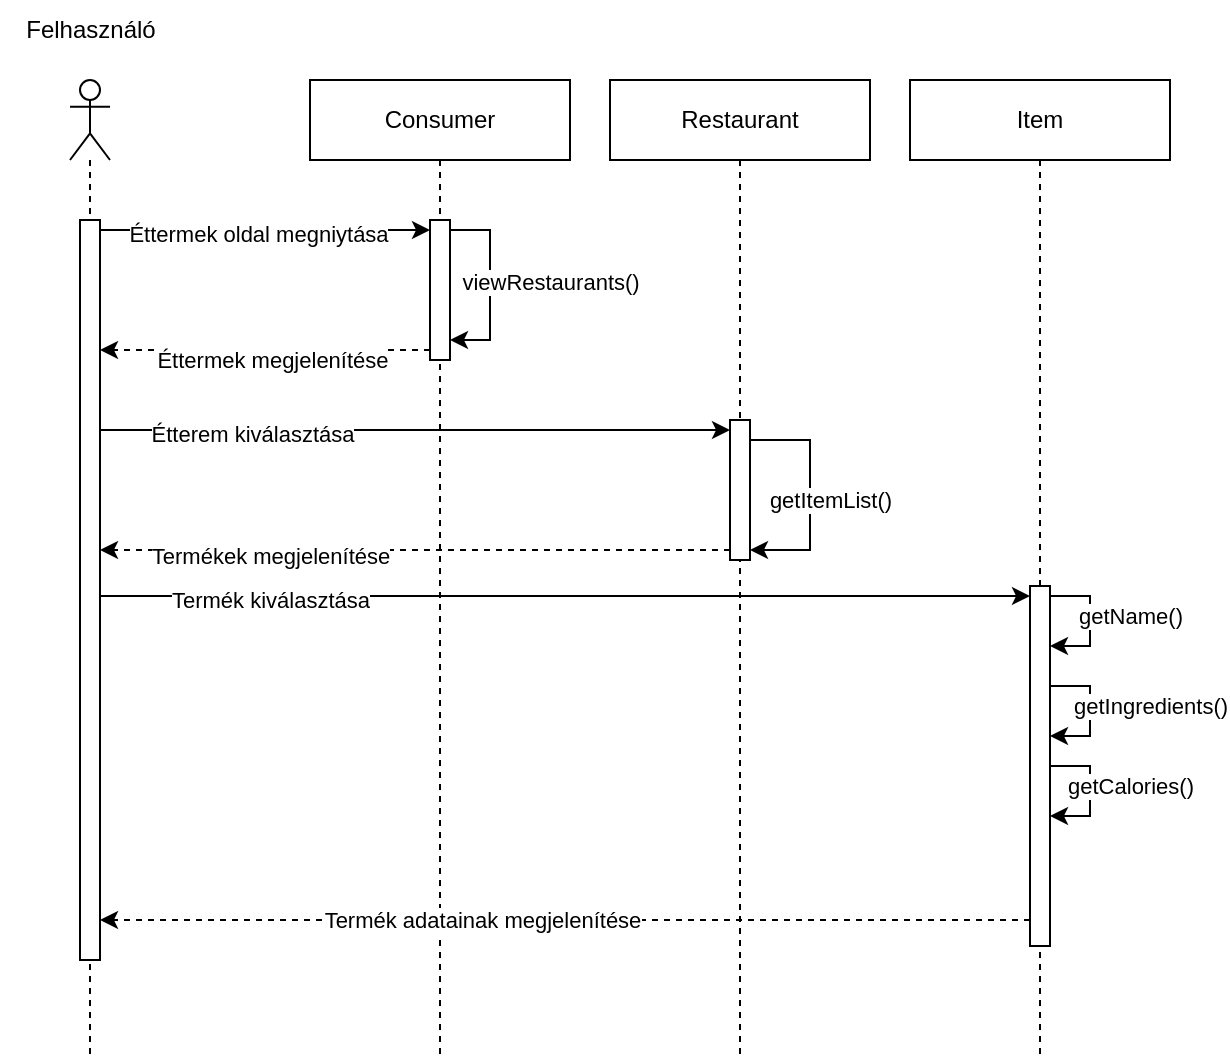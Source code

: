 <mxfile version="24.7.8">
  <diagram name="Page-1" id="2YBvvXClWsGukQMizWep">
    <mxGraphModel dx="607" dy="752" grid="1" gridSize="10" guides="1" tooltips="1" connect="1" arrows="1" fold="1" page="1" pageScale="1" pageWidth="850" pageHeight="1100" math="0" shadow="0">
      <root>
        <mxCell id="0" />
        <mxCell id="1" parent="0" />
        <mxCell id="u_cEk-GZpv3y1ext58gh-7" value="" style="shape=umlLifeline;perimeter=lifelinePerimeter;whiteSpace=wrap;html=1;container=1;dropTarget=0;collapsible=0;recursiveResize=0;outlineConnect=0;portConstraint=eastwest;newEdgeStyle={&quot;curved&quot;:0,&quot;rounded&quot;:0};participant=umlActor;" vertex="1" parent="1">
          <mxGeometry x="60" y="100" width="20" height="490" as="geometry" />
        </mxCell>
        <mxCell id="u_cEk-GZpv3y1ext58gh-8" value="" style="html=1;points=[[0,0,0,0,5],[0,1,0,0,-5],[1,0,0,0,5],[1,1,0,0,-5]];perimeter=orthogonalPerimeter;outlineConnect=0;targetShapes=umlLifeline;portConstraint=eastwest;newEdgeStyle={&quot;curved&quot;:0,&quot;rounded&quot;:0};" vertex="1" parent="u_cEk-GZpv3y1ext58gh-7">
          <mxGeometry x="5" y="70" width="10" height="370" as="geometry" />
        </mxCell>
        <mxCell id="u_cEk-GZpv3y1ext58gh-9" value="Felhasználó" style="text;html=1;align=center;verticalAlign=middle;resizable=0;points=[];autosize=1;strokeColor=none;fillColor=none;" vertex="1" parent="1">
          <mxGeometry x="25" y="60" width="90" height="30" as="geometry" />
        </mxCell>
        <mxCell id="u_cEk-GZpv3y1ext58gh-10" value="Consumer" style="shape=umlLifeline;perimeter=lifelinePerimeter;whiteSpace=wrap;html=1;container=1;dropTarget=0;collapsible=0;recursiveResize=0;outlineConnect=0;portConstraint=eastwest;newEdgeStyle={&quot;curved&quot;:0,&quot;rounded&quot;:0};" vertex="1" parent="1">
          <mxGeometry x="180" y="100" width="130" height="490" as="geometry" />
        </mxCell>
        <mxCell id="u_cEk-GZpv3y1ext58gh-12" value="" style="html=1;points=[[0,0,0,0,5],[0,1,0,0,-5],[1,0,0,0,5],[1,1,0,0,-5]];perimeter=orthogonalPerimeter;outlineConnect=0;targetShapes=umlLifeline;portConstraint=eastwest;newEdgeStyle={&quot;curved&quot;:0,&quot;rounded&quot;:0};" vertex="1" parent="u_cEk-GZpv3y1ext58gh-10">
          <mxGeometry x="60" y="70" width="10" height="70" as="geometry" />
        </mxCell>
        <mxCell id="u_cEk-GZpv3y1ext58gh-18" style="edgeStyle=orthogonalEdgeStyle;rounded=0;orthogonalLoop=1;jettySize=auto;html=1;curved=0;exitX=1;exitY=0;exitDx=0;exitDy=5;exitPerimeter=0;" edge="1" parent="u_cEk-GZpv3y1ext58gh-10" source="u_cEk-GZpv3y1ext58gh-12" target="u_cEk-GZpv3y1ext58gh-12">
          <mxGeometry relative="1" as="geometry">
            <Array as="points">
              <mxPoint x="90" y="75" />
              <mxPoint x="90" y="130" />
            </Array>
          </mxGeometry>
        </mxCell>
        <mxCell id="u_cEk-GZpv3y1ext58gh-19" value="viewRestaurants()" style="edgeLabel;html=1;align=center;verticalAlign=middle;resizable=0;points=[];" vertex="1" connectable="0" parent="u_cEk-GZpv3y1ext58gh-18">
          <mxGeometry x="-0.031" relative="1" as="geometry">
            <mxPoint x="30" as="offset" />
          </mxGeometry>
        </mxCell>
        <mxCell id="u_cEk-GZpv3y1ext58gh-13" style="edgeStyle=orthogonalEdgeStyle;rounded=0;orthogonalLoop=1;jettySize=auto;html=1;curved=0;exitX=1;exitY=0;exitDx=0;exitDy=5;exitPerimeter=0;entryX=0;entryY=0;entryDx=0;entryDy=5;entryPerimeter=0;" edge="1" parent="1" source="u_cEk-GZpv3y1ext58gh-8" target="u_cEk-GZpv3y1ext58gh-12">
          <mxGeometry relative="1" as="geometry" />
        </mxCell>
        <mxCell id="u_cEk-GZpv3y1ext58gh-15" value="Éttermek oldal megniytása" style="edgeLabel;html=1;align=center;verticalAlign=middle;resizable=0;points=[];" vertex="1" connectable="0" parent="u_cEk-GZpv3y1ext58gh-13">
          <mxGeometry x="-0.299" y="-2" relative="1" as="geometry">
            <mxPoint x="21" as="offset" />
          </mxGeometry>
        </mxCell>
        <mxCell id="u_cEk-GZpv3y1ext58gh-27" style="edgeStyle=orthogonalEdgeStyle;rounded=0;orthogonalLoop=1;jettySize=auto;html=1;curved=0;exitX=0;exitY=1;exitDx=0;exitDy=-5;exitPerimeter=0;dashed=1;" edge="1" parent="1" source="u_cEk-GZpv3y1ext58gh-12" target="u_cEk-GZpv3y1ext58gh-8">
          <mxGeometry relative="1" as="geometry">
            <mxPoint x="70" y="310" as="targetPoint" />
            <Array as="points">
              <mxPoint x="120" y="235" />
              <mxPoint x="120" y="235" />
            </Array>
          </mxGeometry>
        </mxCell>
        <mxCell id="u_cEk-GZpv3y1ext58gh-59" value="Éttermek megjelenítése" style="edgeLabel;html=1;align=center;verticalAlign=middle;resizable=0;points=[];" vertex="1" connectable="0" parent="u_cEk-GZpv3y1ext58gh-27">
          <mxGeometry x="0.13" y="1" relative="1" as="geometry">
            <mxPoint x="14" y="4" as="offset" />
          </mxGeometry>
        </mxCell>
        <mxCell id="u_cEk-GZpv3y1ext58gh-28" value="Restaurant" style="shape=umlLifeline;perimeter=lifelinePerimeter;whiteSpace=wrap;html=1;container=1;dropTarget=0;collapsible=0;recursiveResize=0;outlineConnect=0;portConstraint=eastwest;newEdgeStyle={&quot;curved&quot;:0,&quot;rounded&quot;:0};" vertex="1" parent="1">
          <mxGeometry x="330" y="100" width="130" height="490" as="geometry" />
        </mxCell>
        <mxCell id="u_cEk-GZpv3y1ext58gh-29" value="" style="html=1;points=[[0,0,0,0,5],[0,1,0,0,-5],[1,0,0,0,5],[1,1,0,0,-5]];perimeter=orthogonalPerimeter;outlineConnect=0;targetShapes=umlLifeline;portConstraint=eastwest;newEdgeStyle={&quot;curved&quot;:0,&quot;rounded&quot;:0};" vertex="1" parent="u_cEk-GZpv3y1ext58gh-28">
          <mxGeometry x="60" y="170" width="10" height="70" as="geometry" />
        </mxCell>
        <mxCell id="u_cEk-GZpv3y1ext58gh-34" style="edgeStyle=orthogonalEdgeStyle;rounded=0;orthogonalLoop=1;jettySize=auto;html=1;curved=0;exitX=1;exitY=0;exitDx=0;exitDy=5;exitPerimeter=0;" edge="1" parent="u_cEk-GZpv3y1ext58gh-28" source="u_cEk-GZpv3y1ext58gh-29" target="u_cEk-GZpv3y1ext58gh-29">
          <mxGeometry relative="1" as="geometry">
            <mxPoint x="95" y="180" as="sourcePoint" />
            <mxPoint x="95" y="235" as="targetPoint" />
            <Array as="points">
              <mxPoint x="70" y="180" />
              <mxPoint x="100" y="180" />
              <mxPoint x="100" y="235" />
            </Array>
          </mxGeometry>
        </mxCell>
        <mxCell id="u_cEk-GZpv3y1ext58gh-35" value="getItemList()" style="edgeLabel;html=1;align=center;verticalAlign=middle;resizable=0;points=[];" vertex="1" connectable="0" parent="u_cEk-GZpv3y1ext58gh-34">
          <mxGeometry x="-0.031" relative="1" as="geometry">
            <mxPoint x="10" y="7" as="offset" />
          </mxGeometry>
        </mxCell>
        <mxCell id="u_cEk-GZpv3y1ext58gh-32" style="edgeStyle=orthogonalEdgeStyle;rounded=0;orthogonalLoop=1;jettySize=auto;html=1;curved=0;entryX=0;entryY=0;entryDx=0;entryDy=5;entryPerimeter=0;" edge="1" parent="1" source="u_cEk-GZpv3y1ext58gh-8" target="u_cEk-GZpv3y1ext58gh-29">
          <mxGeometry relative="1" as="geometry">
            <mxPoint x="80" y="290" as="sourcePoint" />
            <mxPoint x="245" y="290" as="targetPoint" />
            <Array as="points">
              <mxPoint x="160" y="275" />
              <mxPoint x="160" y="275" />
            </Array>
          </mxGeometry>
        </mxCell>
        <mxCell id="u_cEk-GZpv3y1ext58gh-33" value="Étterem kiválasztása" style="edgeLabel;html=1;align=center;verticalAlign=middle;resizable=0;points=[];" vertex="1" connectable="0" parent="u_cEk-GZpv3y1ext58gh-32">
          <mxGeometry x="-0.299" y="-2" relative="1" as="geometry">
            <mxPoint x="-35" as="offset" />
          </mxGeometry>
        </mxCell>
        <mxCell id="u_cEk-GZpv3y1ext58gh-38" style="edgeStyle=orthogonalEdgeStyle;rounded=0;orthogonalLoop=1;jettySize=auto;html=1;curved=0;exitX=0;exitY=1;exitDx=0;exitDy=-5;exitPerimeter=0;dashed=1;" edge="1" parent="1" source="u_cEk-GZpv3y1ext58gh-29" target="u_cEk-GZpv3y1ext58gh-8">
          <mxGeometry relative="1" as="geometry">
            <mxPoint x="85" y="245" as="targetPoint" />
            <mxPoint x="250" y="245" as="sourcePoint" />
            <Array as="points">
              <mxPoint x="230" y="335" />
              <mxPoint x="230" y="335" />
            </Array>
          </mxGeometry>
        </mxCell>
        <mxCell id="u_cEk-GZpv3y1ext58gh-61" value="Termékek megjelenítése" style="edgeLabel;html=1;align=center;verticalAlign=middle;resizable=0;points=[];" vertex="1" connectable="0" parent="u_cEk-GZpv3y1ext58gh-38">
          <mxGeometry x="0.27" y="3" relative="1" as="geometry">
            <mxPoint x="-30" as="offset" />
          </mxGeometry>
        </mxCell>
        <mxCell id="u_cEk-GZpv3y1ext58gh-39" value="Item" style="shape=umlLifeline;perimeter=lifelinePerimeter;whiteSpace=wrap;html=1;container=1;dropTarget=0;collapsible=0;recursiveResize=0;outlineConnect=0;portConstraint=eastwest;newEdgeStyle={&quot;curved&quot;:0,&quot;rounded&quot;:0};" vertex="1" parent="1">
          <mxGeometry x="480" y="100" width="130" height="490" as="geometry" />
        </mxCell>
        <mxCell id="u_cEk-GZpv3y1ext58gh-40" value="" style="html=1;points=[[0,0,0,0,5],[0,1,0,0,-5],[1,0,0,0,5],[1,1,0,0,-5]];perimeter=orthogonalPerimeter;outlineConnect=0;targetShapes=umlLifeline;portConstraint=eastwest;newEdgeStyle={&quot;curved&quot;:0,&quot;rounded&quot;:0};" vertex="1" parent="u_cEk-GZpv3y1ext58gh-39">
          <mxGeometry x="60" y="253" width="10" height="180" as="geometry" />
        </mxCell>
        <mxCell id="u_cEk-GZpv3y1ext58gh-48" style="edgeStyle=orthogonalEdgeStyle;rounded=0;orthogonalLoop=1;jettySize=auto;html=1;curved=0;exitX=1;exitY=0;exitDx=0;exitDy=5;exitPerimeter=0;" edge="1" parent="u_cEk-GZpv3y1ext58gh-39" source="u_cEk-GZpv3y1ext58gh-40" target="u_cEk-GZpv3y1ext58gh-40">
          <mxGeometry relative="1" as="geometry">
            <Array as="points">
              <mxPoint x="90" y="258" />
              <mxPoint x="90" y="283" />
            </Array>
          </mxGeometry>
        </mxCell>
        <mxCell id="u_cEk-GZpv3y1ext58gh-49" value="getName()" style="edgeLabel;html=1;align=center;verticalAlign=middle;resizable=0;points=[];" vertex="1" connectable="0" parent="u_cEk-GZpv3y1ext58gh-48">
          <mxGeometry x="-0.146" relative="1" as="geometry">
            <mxPoint x="20" y="2" as="offset" />
          </mxGeometry>
        </mxCell>
        <mxCell id="u_cEk-GZpv3y1ext58gh-50" style="edgeStyle=orthogonalEdgeStyle;rounded=0;orthogonalLoop=1;jettySize=auto;html=1;curved=0;exitX=1;exitY=0;exitDx=0;exitDy=5;exitPerimeter=0;" edge="1" parent="1">
          <mxGeometry relative="1" as="geometry">
            <mxPoint x="550" y="403" as="sourcePoint" />
            <mxPoint x="550" y="428" as="targetPoint" />
            <Array as="points">
              <mxPoint x="570" y="403" />
              <mxPoint x="570" y="428" />
            </Array>
          </mxGeometry>
        </mxCell>
        <mxCell id="u_cEk-GZpv3y1ext58gh-51" value="getIngredients()" style="edgeLabel;html=1;align=center;verticalAlign=middle;resizable=0;points=[];" vertex="1" connectable="0" parent="u_cEk-GZpv3y1ext58gh-50">
          <mxGeometry x="-0.146" relative="1" as="geometry">
            <mxPoint x="30" y="2" as="offset" />
          </mxGeometry>
        </mxCell>
        <mxCell id="u_cEk-GZpv3y1ext58gh-52" style="edgeStyle=orthogonalEdgeStyle;rounded=0;orthogonalLoop=1;jettySize=auto;html=1;curved=0;exitX=1;exitY=0;exitDx=0;exitDy=5;exitPerimeter=0;" edge="1" parent="1">
          <mxGeometry relative="1" as="geometry">
            <mxPoint x="550" y="443" as="sourcePoint" />
            <mxPoint x="550" y="468" as="targetPoint" />
            <Array as="points">
              <mxPoint x="570" y="443" />
              <mxPoint x="570" y="468" />
            </Array>
          </mxGeometry>
        </mxCell>
        <mxCell id="u_cEk-GZpv3y1ext58gh-53" value="getCalories()" style="edgeLabel;html=1;align=center;verticalAlign=middle;resizable=0;points=[];" vertex="1" connectable="0" parent="u_cEk-GZpv3y1ext58gh-52">
          <mxGeometry x="-0.146" relative="1" as="geometry">
            <mxPoint x="20" y="2" as="offset" />
          </mxGeometry>
        </mxCell>
        <mxCell id="u_cEk-GZpv3y1ext58gh-54" style="edgeStyle=orthogonalEdgeStyle;rounded=0;orthogonalLoop=1;jettySize=auto;html=1;curved=0;entryX=0;entryY=0;entryDx=0;entryDy=5;entryPerimeter=0;" edge="1" parent="1" source="u_cEk-GZpv3y1ext58gh-8" target="u_cEk-GZpv3y1ext58gh-40">
          <mxGeometry relative="1" as="geometry">
            <mxPoint x="80" y="380" as="sourcePoint" />
            <mxPoint x="395" y="380" as="targetPoint" />
            <Array as="points">
              <mxPoint x="190" y="358" />
              <mxPoint x="190" y="358" />
            </Array>
          </mxGeometry>
        </mxCell>
        <mxCell id="u_cEk-GZpv3y1ext58gh-55" value="Termék kiválasztása" style="edgeLabel;html=1;align=center;verticalAlign=middle;resizable=0;points=[];" vertex="1" connectable="0" parent="u_cEk-GZpv3y1ext58gh-54">
          <mxGeometry x="-0.299" y="-2" relative="1" as="geometry">
            <mxPoint x="-78" as="offset" />
          </mxGeometry>
        </mxCell>
        <mxCell id="u_cEk-GZpv3y1ext58gh-56" style="edgeStyle=orthogonalEdgeStyle;rounded=0;orthogonalLoop=1;jettySize=auto;html=1;curved=0;dashed=1;" edge="1" parent="1" source="u_cEk-GZpv3y1ext58gh-40" target="u_cEk-GZpv3y1ext58gh-8">
          <mxGeometry relative="1" as="geometry">
            <mxPoint x="70" y="520" as="targetPoint" />
            <mxPoint x="425" y="440" as="sourcePoint" />
            <Array as="points">
              <mxPoint x="460" y="520" />
              <mxPoint x="460" y="520" />
            </Array>
          </mxGeometry>
        </mxCell>
        <mxCell id="u_cEk-GZpv3y1ext58gh-57" value="Termék adatainak megjelenítése" style="edgeLabel;html=1;align=center;verticalAlign=middle;resizable=0;points=[];" vertex="1" connectable="0" parent="u_cEk-GZpv3y1ext58gh-56">
          <mxGeometry x="0.732" y="-1" relative="1" as="geometry">
            <mxPoint x="128" y="1" as="offset" />
          </mxGeometry>
        </mxCell>
      </root>
    </mxGraphModel>
  </diagram>
</mxfile>
